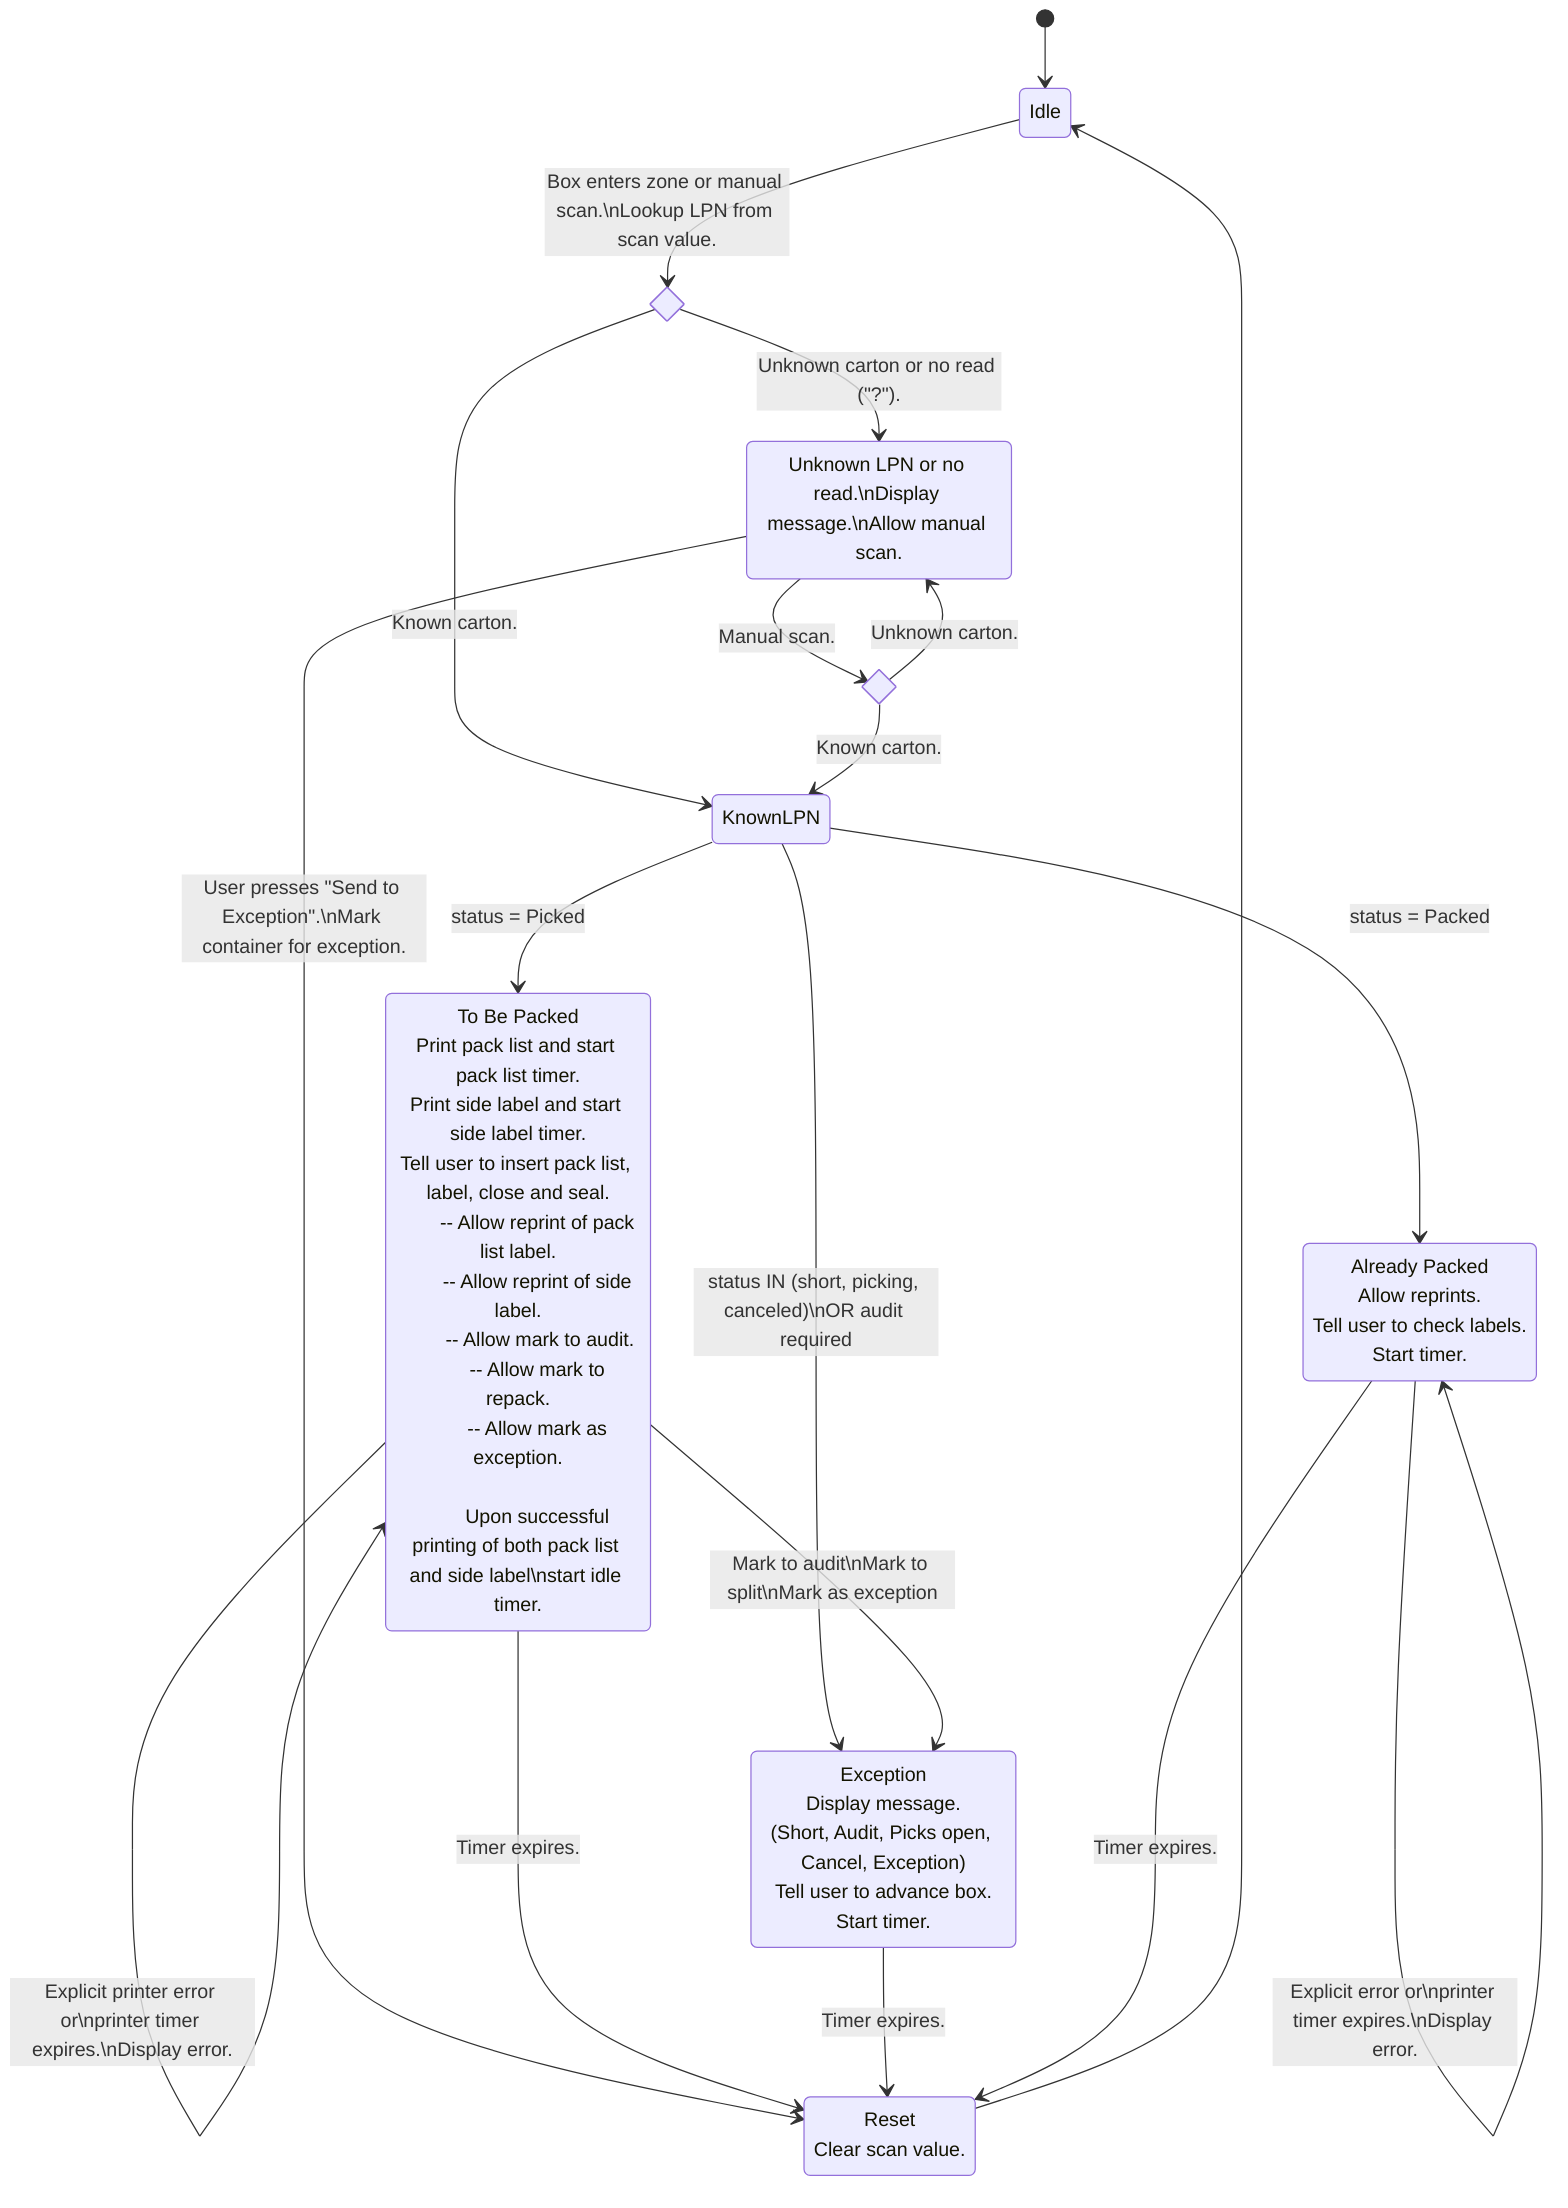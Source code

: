 stateDiagram-v2
    [*] --> Idle


    state getBoxLPN <<choice>>
    Idle --> getBoxLPN: Box enters zone or manual scan.\nLookup LPN from scan value.
    getBoxLPN --> KnownLPN: Known carton.
    getBoxLPN --> UnknownLPN: Unknown carton or no read ("?").

    state "Unknown LPN or no read.\nDisplay message.\nAllow manual scan." as UnknownLPN
    UnknownLPN --> Reset:  User presses "Send to Exception".\nMark container for exception.

    state getBoxLPNManualScan <<choice>>
    UnknownLPN --> getBoxLPNManualScan:  Manual scan.
    getBoxLPNManualScan --> KnownLPN: Known carton.
    getBoxLPNManualScan --> UnknownLPN: Unknown carton.

    state KnownLPN <<choice>>
    KnownLPN --> Pack: status = Picked
    KnownLPN --> Exception:  status IN (short, picking, canceled)\nOR audit required
    KnownLPN --> AlreadyPacked: status = Packed

    state "To Be Packed
        Print pack list and start pack list timer.
        Print side label and start side label timer.
        Tell user to insert pack list, label, close and seal.

        -- Allow reprint of pack list label.
        -- Allow reprint of side label.
        -- Allow mark to audit.
        -- Allow mark to repack.
        -- Allow mark as exception.

        Upon successful printing of both pack list and side label\nstart idle timer.
        " as Pack

    Pack --> Pack: Reprint - Clear previous errors.\nResubmit requested print job.\nRestart timer.
    Pack --> Exception: Mark to audit\nMark to split\nMark as exception
    Pack --> Reset: Timer expires.

    state "Exception
        Display message.
        (Short, Audit, Picks open, Cancel, Exception)
        Tell user to advance box.
        Start timer.
        " as Exception

    Exception --> Reset: Timer expires.

    state "Already Packed
        Allow reprints.
        Tell user to check labels.
        Start timer.
        " as AlreadyPacked

    AlreadyPacked --> Reset: Timer expires.

    state "Reset
        Clear scan value." as Reset

    Reset --> Idle

    Pack --> Pack: Explicit printer error or\nprinter timer expires.\nDisplay error.
    AlreadyPacked --> AlreadyPacked: Explicit error or\nprinter timer expires.\nDisplay error.

    %% look at faults